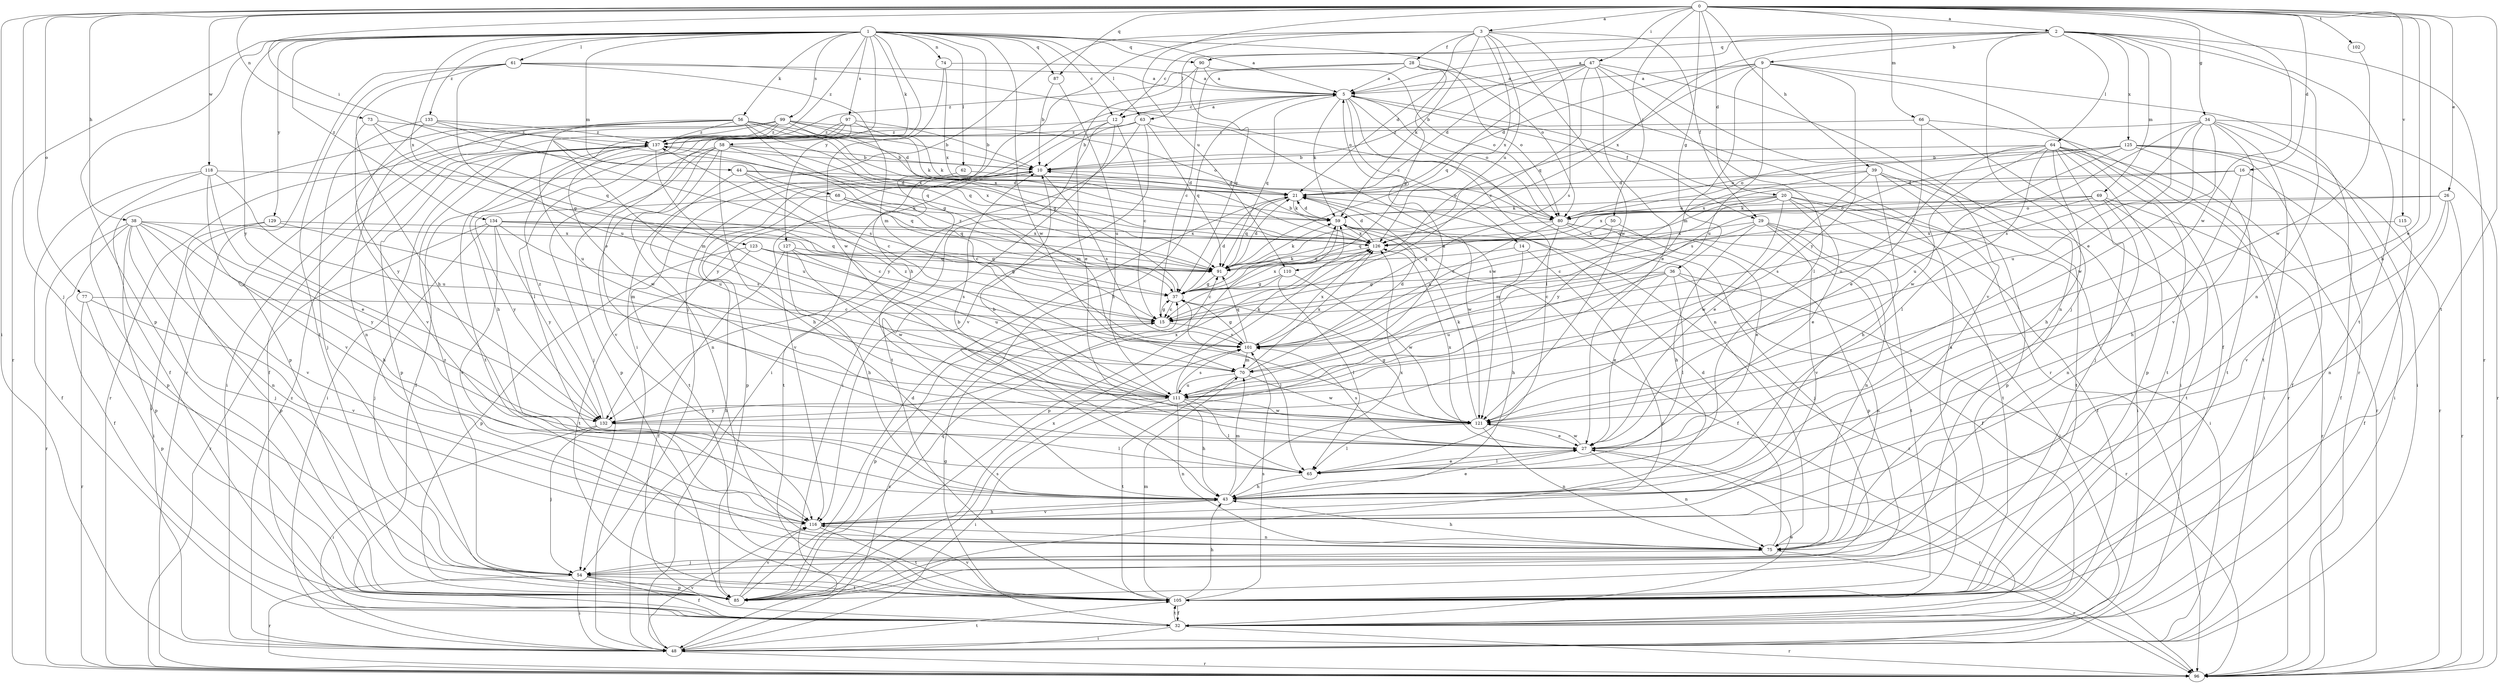 strict digraph  {
0;
1;
2;
3;
5;
9;
10;
12;
14;
15;
16;
20;
21;
26;
27;
28;
29;
32;
34;
36;
37;
38;
39;
43;
44;
47;
48;
50;
54;
56;
58;
59;
61;
62;
63;
64;
65;
66;
68;
69;
70;
73;
74;
75;
77;
80;
85;
87;
90;
91;
96;
97;
99;
101;
102;
105;
110;
111;
115;
116;
118;
121;
123;
125;
126;
127;
129;
132;
133;
134;
137;
0 -> 2  [label=a];
0 -> 3  [label=a];
0 -> 16  [label=d];
0 -> 20  [label=d];
0 -> 26  [label=e];
0 -> 27  [label=e];
0 -> 34  [label=g];
0 -> 36  [label=g];
0 -> 38  [label=h];
0 -> 39  [label=h];
0 -> 43  [label=h];
0 -> 44  [label=i];
0 -> 47  [label=i];
0 -> 48  [label=i];
0 -> 50  [label=j];
0 -> 54  [label=j];
0 -> 66  [label=m];
0 -> 73  [label=n];
0 -> 77  [label=o];
0 -> 87  [label=q];
0 -> 102  [label=t];
0 -> 105  [label=t];
0 -> 110  [label=u];
0 -> 115  [label=v];
0 -> 118  [label=w];
0 -> 121  [label=w];
1 -> 5  [label=a];
1 -> 12  [label=c];
1 -> 27  [label=e];
1 -> 43  [label=h];
1 -> 56  [label=k];
1 -> 58  [label=k];
1 -> 61  [label=l];
1 -> 62  [label=l];
1 -> 63  [label=l];
1 -> 68  [label=m];
1 -> 74  [label=n];
1 -> 80  [label=o];
1 -> 85  [label=p];
1 -> 87  [label=q];
1 -> 90  [label=q];
1 -> 96  [label=r];
1 -> 97  [label=s];
1 -> 99  [label=s];
1 -> 121  [label=w];
1 -> 123  [label=x];
1 -> 127  [label=y];
1 -> 129  [label=y];
1 -> 132  [label=y];
1 -> 133  [label=z];
1 -> 134  [label=z];
1 -> 137  [label=z];
2 -> 5  [label=a];
2 -> 9  [label=b];
2 -> 27  [label=e];
2 -> 54  [label=j];
2 -> 63  [label=l];
2 -> 64  [label=l];
2 -> 69  [label=m];
2 -> 75  [label=n];
2 -> 90  [label=q];
2 -> 96  [label=r];
2 -> 105  [label=t];
2 -> 125  [label=x];
2 -> 126  [label=x];
3 -> 12  [label=c];
3 -> 21  [label=d];
3 -> 28  [label=f];
3 -> 29  [label=f];
3 -> 48  [label=i];
3 -> 54  [label=j];
3 -> 59  [label=k];
3 -> 101  [label=s];
3 -> 110  [label=u];
3 -> 121  [label=w];
3 -> 126  [label=x];
5 -> 12  [label=c];
5 -> 14  [label=c];
5 -> 29  [label=f];
5 -> 43  [label=h];
5 -> 48  [label=i];
5 -> 59  [label=k];
5 -> 65  [label=l];
5 -> 75  [label=n];
5 -> 80  [label=o];
5 -> 91  [label=q];
9 -> 5  [label=a];
9 -> 21  [label=d];
9 -> 32  [label=f];
9 -> 70  [label=m];
9 -> 91  [label=q];
9 -> 96  [label=r];
9 -> 111  [label=u];
9 -> 132  [label=y];
10 -> 21  [label=d];
10 -> 85  [label=p];
10 -> 101  [label=s];
10 -> 105  [label=t];
10 -> 116  [label=v];
12 -> 5  [label=a];
12 -> 15  [label=c];
12 -> 48  [label=i];
12 -> 105  [label=t];
12 -> 132  [label=y];
12 -> 137  [label=z];
14 -> 43  [label=h];
14 -> 85  [label=p];
14 -> 91  [label=q];
15 -> 37  [label=g];
15 -> 85  [label=p];
15 -> 101  [label=s];
16 -> 21  [label=d];
16 -> 32  [label=f];
16 -> 43  [label=h];
16 -> 126  [label=x];
20 -> 27  [label=e];
20 -> 32  [label=f];
20 -> 48  [label=i];
20 -> 59  [label=k];
20 -> 80  [label=o];
20 -> 91  [label=q];
20 -> 101  [label=s];
20 -> 105  [label=t];
20 -> 121  [label=w];
21 -> 59  [label=k];
21 -> 91  [label=q];
21 -> 121  [label=w];
26 -> 59  [label=k];
26 -> 75  [label=n];
26 -> 80  [label=o];
26 -> 96  [label=r];
26 -> 116  [label=v];
27 -> 10  [label=b];
27 -> 65  [label=l];
27 -> 75  [label=n];
27 -> 96  [label=r];
27 -> 101  [label=s];
27 -> 121  [label=w];
27 -> 126  [label=x];
28 -> 5  [label=a];
28 -> 15  [label=c];
28 -> 37  [label=g];
28 -> 80  [label=o];
28 -> 96  [label=r];
28 -> 137  [label=z];
29 -> 15  [label=c];
29 -> 43  [label=h];
29 -> 48  [label=i];
29 -> 75  [label=n];
29 -> 105  [label=t];
29 -> 116  [label=v];
29 -> 126  [label=x];
32 -> 27  [label=e];
32 -> 37  [label=g];
32 -> 48  [label=i];
32 -> 96  [label=r];
32 -> 105  [label=t];
34 -> 15  [label=c];
34 -> 48  [label=i];
34 -> 96  [label=r];
34 -> 101  [label=s];
34 -> 105  [label=t];
34 -> 111  [label=u];
34 -> 116  [label=v];
34 -> 121  [label=w];
34 -> 137  [label=z];
36 -> 15  [label=c];
36 -> 27  [label=e];
36 -> 37  [label=g];
36 -> 65  [label=l];
36 -> 75  [label=n];
36 -> 96  [label=r];
36 -> 111  [label=u];
37 -> 15  [label=c];
37 -> 21  [label=d];
37 -> 59  [label=k];
37 -> 65  [label=l];
37 -> 126  [label=x];
37 -> 137  [label=z];
38 -> 32  [label=f];
38 -> 43  [label=h];
38 -> 54  [label=j];
38 -> 75  [label=n];
38 -> 85  [label=p];
38 -> 96  [label=r];
38 -> 116  [label=v];
38 -> 126  [label=x];
38 -> 132  [label=y];
39 -> 21  [label=d];
39 -> 27  [label=e];
39 -> 43  [label=h];
39 -> 48  [label=i];
39 -> 85  [label=p];
39 -> 105  [label=t];
39 -> 132  [label=y];
43 -> 27  [label=e];
43 -> 70  [label=m];
43 -> 116  [label=v];
43 -> 126  [label=x];
44 -> 15  [label=c];
44 -> 21  [label=d];
44 -> 80  [label=o];
44 -> 91  [label=q];
44 -> 111  [label=u];
47 -> 5  [label=a];
47 -> 10  [label=b];
47 -> 15  [label=c];
47 -> 21  [label=d];
47 -> 27  [label=e];
47 -> 65  [label=l];
47 -> 75  [label=n];
47 -> 91  [label=q];
47 -> 116  [label=v];
48 -> 10  [label=b];
48 -> 15  [label=c];
48 -> 96  [label=r];
48 -> 105  [label=t];
48 -> 116  [label=v];
48 -> 137  [label=z];
50 -> 15  [label=c];
50 -> 27  [label=e];
50 -> 126  [label=x];
54 -> 32  [label=f];
54 -> 48  [label=i];
54 -> 85  [label=p];
54 -> 96  [label=r];
54 -> 105  [label=t];
54 -> 137  [label=z];
56 -> 10  [label=b];
56 -> 21  [label=d];
56 -> 32  [label=f];
56 -> 37  [label=g];
56 -> 75  [label=n];
56 -> 85  [label=p];
56 -> 91  [label=q];
56 -> 111  [label=u];
56 -> 126  [label=x];
56 -> 137  [label=z];
58 -> 10  [label=b];
58 -> 43  [label=h];
58 -> 54  [label=j];
58 -> 70  [label=m];
58 -> 75  [label=n];
58 -> 85  [label=p];
58 -> 116  [label=v];
58 -> 126  [label=x];
59 -> 21  [label=d];
59 -> 32  [label=f];
59 -> 85  [label=p];
59 -> 96  [label=r];
59 -> 126  [label=x];
61 -> 5  [label=a];
61 -> 43  [label=h];
61 -> 70  [label=m];
61 -> 80  [label=o];
61 -> 96  [label=r];
61 -> 105  [label=t];
61 -> 111  [label=u];
62 -> 21  [label=d];
62 -> 105  [label=t];
63 -> 10  [label=b];
63 -> 91  [label=q];
63 -> 116  [label=v];
63 -> 121  [label=w];
63 -> 132  [label=y];
63 -> 137  [label=z];
64 -> 10  [label=b];
64 -> 43  [label=h];
64 -> 48  [label=i];
64 -> 54  [label=j];
64 -> 65  [label=l];
64 -> 80  [label=o];
64 -> 85  [label=p];
64 -> 96  [label=r];
64 -> 105  [label=t];
64 -> 111  [label=u];
64 -> 121  [label=w];
65 -> 10  [label=b];
65 -> 27  [label=e];
65 -> 43  [label=h];
66 -> 27  [label=e];
66 -> 48  [label=i];
66 -> 96  [label=r];
66 -> 137  [label=z];
68 -> 15  [label=c];
68 -> 59  [label=k];
68 -> 91  [label=q];
68 -> 132  [label=y];
69 -> 75  [label=n];
69 -> 80  [label=o];
69 -> 96  [label=r];
69 -> 101  [label=s];
69 -> 105  [label=t];
69 -> 126  [label=x];
70 -> 21  [label=d];
70 -> 105  [label=t];
70 -> 111  [label=u];
70 -> 121  [label=w];
70 -> 126  [label=x];
73 -> 37  [label=g];
73 -> 91  [label=q];
73 -> 132  [label=y];
73 -> 137  [label=z];
74 -> 5  [label=a];
74 -> 121  [label=w];
74 -> 126  [label=x];
75 -> 21  [label=d];
75 -> 43  [label=h];
75 -> 54  [label=j];
75 -> 96  [label=r];
77 -> 15  [label=c];
77 -> 85  [label=p];
77 -> 96  [label=r];
77 -> 116  [label=v];
80 -> 32  [label=f];
80 -> 54  [label=j];
80 -> 70  [label=m];
80 -> 85  [label=p];
80 -> 91  [label=q];
80 -> 101  [label=s];
85 -> 21  [label=d];
85 -> 91  [label=q];
85 -> 101  [label=s];
85 -> 116  [label=v];
85 -> 126  [label=x];
87 -> 10  [label=b];
87 -> 111  [label=u];
90 -> 5  [label=a];
90 -> 27  [label=e];
90 -> 37  [label=g];
90 -> 80  [label=o];
91 -> 21  [label=d];
91 -> 37  [label=g];
91 -> 59  [label=k];
97 -> 10  [label=b];
97 -> 43  [label=h];
97 -> 59  [label=k];
97 -> 65  [label=l];
97 -> 105  [label=t];
97 -> 137  [label=z];
99 -> 32  [label=f];
99 -> 37  [label=g];
99 -> 48  [label=i];
99 -> 59  [label=k];
99 -> 70  [label=m];
99 -> 80  [label=o];
99 -> 96  [label=r];
99 -> 126  [label=x];
99 -> 137  [label=z];
101 -> 37  [label=g];
101 -> 70  [label=m];
101 -> 91  [label=q];
101 -> 126  [label=x];
102 -> 121  [label=w];
105 -> 5  [label=a];
105 -> 32  [label=f];
105 -> 43  [label=h];
105 -> 70  [label=m];
105 -> 101  [label=s];
105 -> 116  [label=v];
110 -> 15  [label=c];
110 -> 37  [label=g];
110 -> 65  [label=l];
110 -> 121  [label=w];
111 -> 5  [label=a];
111 -> 43  [label=h];
111 -> 48  [label=i];
111 -> 59  [label=k];
111 -> 65  [label=l];
111 -> 75  [label=n];
111 -> 101  [label=s];
111 -> 121  [label=w];
111 -> 132  [label=y];
111 -> 137  [label=z];
115 -> 32  [label=f];
115 -> 126  [label=x];
116 -> 43  [label=h];
116 -> 75  [label=n];
116 -> 105  [label=t];
118 -> 21  [label=d];
118 -> 27  [label=e];
118 -> 32  [label=f];
118 -> 85  [label=p];
118 -> 111  [label=u];
118 -> 116  [label=v];
121 -> 27  [label=e];
121 -> 37  [label=g];
121 -> 59  [label=k];
121 -> 65  [label=l];
121 -> 75  [label=n];
123 -> 37  [label=g];
123 -> 85  [label=p];
123 -> 91  [label=q];
123 -> 101  [label=s];
123 -> 105  [label=t];
125 -> 10  [label=b];
125 -> 32  [label=f];
125 -> 48  [label=i];
125 -> 80  [label=o];
125 -> 96  [label=r];
125 -> 101  [label=s];
125 -> 105  [label=t];
125 -> 111  [label=u];
126 -> 10  [label=b];
126 -> 21  [label=d];
126 -> 91  [label=q];
127 -> 32  [label=f];
127 -> 43  [label=h];
127 -> 91  [label=q];
127 -> 111  [label=u];
127 -> 121  [label=w];
129 -> 48  [label=i];
129 -> 70  [label=m];
129 -> 85  [label=p];
129 -> 126  [label=x];
132 -> 48  [label=i];
132 -> 54  [label=j];
132 -> 65  [label=l];
132 -> 126  [label=x];
132 -> 137  [label=z];
133 -> 54  [label=j];
133 -> 91  [label=q];
133 -> 101  [label=s];
133 -> 116  [label=v];
133 -> 137  [label=z];
134 -> 15  [label=c];
134 -> 54  [label=j];
134 -> 91  [label=q];
134 -> 96  [label=r];
134 -> 101  [label=s];
134 -> 116  [label=v];
134 -> 126  [label=x];
134 -> 132  [label=y];
137 -> 10  [label=b];
137 -> 32  [label=f];
137 -> 48  [label=i];
137 -> 85  [label=p];
137 -> 111  [label=u];
137 -> 121  [label=w];
}
